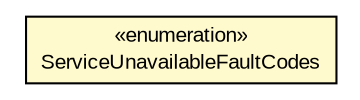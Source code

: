 #!/usr/local/bin/dot
#
# Class diagram 
# Generated by UMLGraph version R5_6-24-gf6e263 (http://www.umlgraph.org/)
#

digraph G {
	edge [fontname="arial",fontsize=10,labelfontname="arial",labelfontsize=10];
	node [fontname="arial",fontsize=10,shape=plaintext];
	nodesep=0.25;
	ranksep=0.5;
	// org.miloss.fgsms.services.interfaces.faults.ServiceUnavailableFaultCodes
	c344987 [label=<<table title="org.miloss.fgsms.services.interfaces.faults.ServiceUnavailableFaultCodes" border="0" cellborder="1" cellspacing="0" cellpadding="2" port="p" bgcolor="lemonChiffon" href="./ServiceUnavailableFaultCodes.html">
		<tr><td><table border="0" cellspacing="0" cellpadding="1">
<tr><td align="center" balign="center"> &#171;enumeration&#187; </td></tr>
<tr><td align="center" balign="center"> ServiceUnavailableFaultCodes </td></tr>
		</table></td></tr>
		</table>>, URL="./ServiceUnavailableFaultCodes.html", fontname="arial", fontcolor="black", fontsize=10.0];
}

